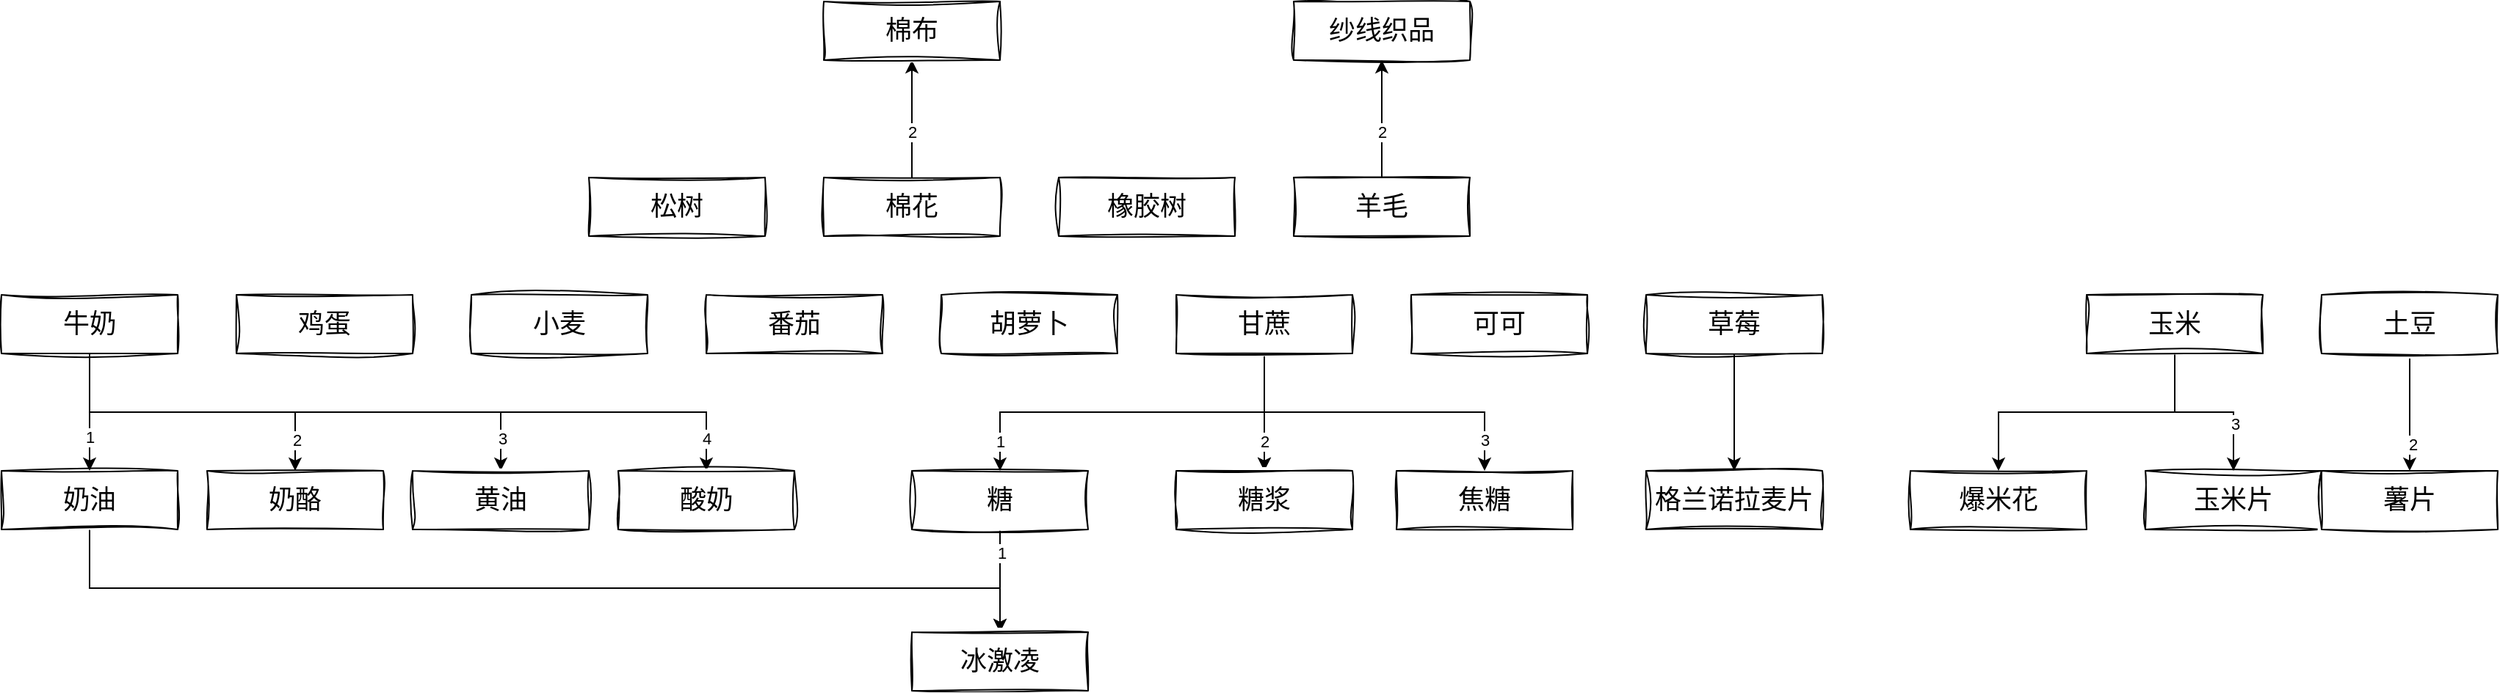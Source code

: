 <mxfile version="26.0.8">
  <diagram name="第 1 页" id="KBIphAfn8SnIFJ8mEcLt">
    <mxGraphModel dx="1466" dy="929" grid="1" gridSize="10" guides="1" tooltips="1" connect="1" arrows="1" fold="1" page="1" pageScale="1" pageWidth="3300" pageHeight="4681" math="0" shadow="0">
      <root>
        <mxCell id="0" />
        <mxCell id="1" parent="0" />
        <mxCell id="ILC7MfP3r65DBVXgW7Cv-26" value="" style="edgeStyle=orthogonalEdgeStyle;rounded=0;orthogonalLoop=1;jettySize=auto;html=1;" edge="1" parent="1" source="ILC7MfP3r65DBVXgW7Cv-1" target="ILC7MfP3r65DBVXgW7Cv-25">
          <mxGeometry relative="1" as="geometry" />
        </mxCell>
        <mxCell id="ILC7MfP3r65DBVXgW7Cv-35" value="1" style="edgeLabel;html=1;align=center;verticalAlign=middle;resizable=0;points=[];" vertex="1" connectable="0" parent="ILC7MfP3r65DBVXgW7Cv-26">
          <mxGeometry x="0.427" relative="1" as="geometry">
            <mxPoint as="offset" />
          </mxGeometry>
        </mxCell>
        <mxCell id="ILC7MfP3r65DBVXgW7Cv-30" style="edgeStyle=orthogonalEdgeStyle;rounded=0;orthogonalLoop=1;jettySize=auto;html=1;entryX=0.5;entryY=0;entryDx=0;entryDy=0;" edge="1" parent="1" source="ILC7MfP3r65DBVXgW7Cv-1" target="ILC7MfP3r65DBVXgW7Cv-29">
          <mxGeometry relative="1" as="geometry">
            <Array as="points">
              <mxPoint x="950" y="2120" />
              <mxPoint x="1090" y="2120" />
            </Array>
          </mxGeometry>
        </mxCell>
        <mxCell id="ILC7MfP3r65DBVXgW7Cv-36" value="2" style="edgeLabel;html=1;align=center;verticalAlign=middle;resizable=0;points=[];" vertex="1" connectable="0" parent="ILC7MfP3r65DBVXgW7Cv-30">
          <mxGeometry x="0.804" y="1" relative="1" as="geometry">
            <mxPoint as="offset" />
          </mxGeometry>
        </mxCell>
        <mxCell id="ILC7MfP3r65DBVXgW7Cv-32" style="edgeStyle=orthogonalEdgeStyle;rounded=0;orthogonalLoop=1;jettySize=auto;html=1;entryX=0.5;entryY=0;entryDx=0;entryDy=0;" edge="1" parent="1" source="ILC7MfP3r65DBVXgW7Cv-1" target="ILC7MfP3r65DBVXgW7Cv-31">
          <mxGeometry relative="1" as="geometry">
            <Array as="points">
              <mxPoint x="950" y="2120" />
              <mxPoint x="1230" y="2120" />
            </Array>
          </mxGeometry>
        </mxCell>
        <mxCell id="ILC7MfP3r65DBVXgW7Cv-37" value="3" style="edgeLabel;html=1;align=center;verticalAlign=middle;resizable=0;points=[];" vertex="1" connectable="0" parent="ILC7MfP3r65DBVXgW7Cv-32">
          <mxGeometry x="0.875" y="1" relative="1" as="geometry">
            <mxPoint as="offset" />
          </mxGeometry>
        </mxCell>
        <mxCell id="ILC7MfP3r65DBVXgW7Cv-34" style="edgeStyle=orthogonalEdgeStyle;rounded=0;orthogonalLoop=1;jettySize=auto;html=1;entryX=0.5;entryY=0;entryDx=0;entryDy=0;" edge="1" parent="1" source="ILC7MfP3r65DBVXgW7Cv-1" target="ILC7MfP3r65DBVXgW7Cv-33">
          <mxGeometry relative="1" as="geometry">
            <Array as="points">
              <mxPoint x="950" y="2120" />
              <mxPoint x="1370" y="2120" />
            </Array>
          </mxGeometry>
        </mxCell>
        <mxCell id="ILC7MfP3r65DBVXgW7Cv-38" value="4" style="edgeLabel;html=1;align=center;verticalAlign=middle;resizable=0;points=[];" vertex="1" connectable="0" parent="ILC7MfP3r65DBVXgW7Cv-34">
          <mxGeometry x="0.91" relative="1" as="geometry">
            <mxPoint as="offset" />
          </mxGeometry>
        </mxCell>
        <mxCell id="ILC7MfP3r65DBVXgW7Cv-1" value="牛奶" style="rounded=0;whiteSpace=wrap;html=1;sketch=1;curveFitting=1;jiggle=2;fontSize=18;" vertex="1" parent="1">
          <mxGeometry x="890" y="2040" width="120" height="40" as="geometry" />
        </mxCell>
        <mxCell id="ILC7MfP3r65DBVXgW7Cv-2" value="鸡蛋" style="rounded=0;whiteSpace=wrap;html=1;sketch=1;curveFitting=1;jiggle=2;fontSize=18;" vertex="1" parent="1">
          <mxGeometry x="1050" y="2040" width="120" height="40" as="geometry" />
        </mxCell>
        <mxCell id="ILC7MfP3r65DBVXgW7Cv-45" style="edgeStyle=orthogonalEdgeStyle;rounded=0;orthogonalLoop=1;jettySize=auto;html=1;entryX=0.5;entryY=1;entryDx=0;entryDy=0;" edge="1" parent="1" source="ILC7MfP3r65DBVXgW7Cv-3" target="ILC7MfP3r65DBVXgW7Cv-42">
          <mxGeometry relative="1" as="geometry" />
        </mxCell>
        <mxCell id="ILC7MfP3r65DBVXgW7Cv-46" value="2" style="edgeLabel;html=1;align=center;verticalAlign=middle;resizable=0;points=[];" vertex="1" connectable="0" parent="ILC7MfP3r65DBVXgW7Cv-45">
          <mxGeometry x="-0.227" relative="1" as="geometry">
            <mxPoint as="offset" />
          </mxGeometry>
        </mxCell>
        <mxCell id="ILC7MfP3r65DBVXgW7Cv-3" value="羊毛" style="rounded=0;whiteSpace=wrap;html=1;sketch=1;curveFitting=1;jiggle=2;fontSize=18;" vertex="1" parent="1">
          <mxGeometry x="1770" y="1960" width="120" height="40" as="geometry" />
        </mxCell>
        <mxCell id="ILC7MfP3r65DBVXgW7Cv-4" value="小麦" style="rounded=0;whiteSpace=wrap;html=1;sketch=1;curveFitting=1;jiggle=2;fontSize=18;" vertex="1" parent="1">
          <mxGeometry x="1210" y="2040" width="120" height="40" as="geometry" />
        </mxCell>
        <mxCell id="ILC7MfP3r65DBVXgW7Cv-52" style="edgeStyle=orthogonalEdgeStyle;rounded=0;orthogonalLoop=1;jettySize=auto;html=1;entryX=0.5;entryY=0;entryDx=0;entryDy=0;" edge="1" parent="1" source="ILC7MfP3r65DBVXgW7Cv-6" target="ILC7MfP3r65DBVXgW7Cv-51">
          <mxGeometry relative="1" as="geometry" />
        </mxCell>
        <mxCell id="ILC7MfP3r65DBVXgW7Cv-53" value="3" style="edgeLabel;html=1;align=center;verticalAlign=middle;resizable=0;points=[];" vertex="1" connectable="0" parent="ILC7MfP3r65DBVXgW7Cv-52">
          <mxGeometry x="0.464" y="1" relative="1" as="geometry">
            <mxPoint as="offset" />
          </mxGeometry>
        </mxCell>
        <mxCell id="ILC7MfP3r65DBVXgW7Cv-57" style="edgeStyle=orthogonalEdgeStyle;rounded=0;orthogonalLoop=1;jettySize=auto;html=1;" edge="1" parent="1" source="ILC7MfP3r65DBVXgW7Cv-6" target="ILC7MfP3r65DBVXgW7Cv-48">
          <mxGeometry relative="1" as="geometry" />
        </mxCell>
        <mxCell id="ILC7MfP3r65DBVXgW7Cv-6" value="玉米" style="rounded=0;whiteSpace=wrap;html=1;sketch=1;curveFitting=1;jiggle=2;fontSize=18;" vertex="1" parent="1">
          <mxGeometry x="2310" y="2040" width="120" height="40" as="geometry" />
        </mxCell>
        <mxCell id="ILC7MfP3r65DBVXgW7Cv-7" value="胡萝卜" style="rounded=0;whiteSpace=wrap;html=1;sketch=1;curveFitting=1;jiggle=2;fontSize=18;" vertex="1" parent="1">
          <mxGeometry x="1530" y="2040" width="120" height="40" as="geometry" />
        </mxCell>
        <mxCell id="ILC7MfP3r65DBVXgW7Cv-17" value="1" style="edgeStyle=orthogonalEdgeStyle;rounded=0;orthogonalLoop=1;jettySize=auto;html=1;" edge="1" parent="1" source="ILC7MfP3r65DBVXgW7Cv-8" target="ILC7MfP3r65DBVXgW7Cv-16">
          <mxGeometry x="0.846" relative="1" as="geometry">
            <Array as="points">
              <mxPoint x="1750" y="2120" />
              <mxPoint x="1570" y="2120" />
            </Array>
            <mxPoint as="offset" />
          </mxGeometry>
        </mxCell>
        <mxCell id="ILC7MfP3r65DBVXgW7Cv-20" value="" style="edgeStyle=orthogonalEdgeStyle;rounded=0;orthogonalLoop=1;jettySize=auto;html=1;" edge="1" parent="1" source="ILC7MfP3r65DBVXgW7Cv-8" target="ILC7MfP3r65DBVXgW7Cv-19">
          <mxGeometry relative="1" as="geometry" />
        </mxCell>
        <mxCell id="ILC7MfP3r65DBVXgW7Cv-22" value="" style="edgeStyle=orthogonalEdgeStyle;rounded=0;orthogonalLoop=1;jettySize=auto;html=1;" edge="1" parent="1" source="ILC7MfP3r65DBVXgW7Cv-8" target="ILC7MfP3r65DBVXgW7Cv-19">
          <mxGeometry relative="1" as="geometry" />
        </mxCell>
        <mxCell id="ILC7MfP3r65DBVXgW7Cv-27" value="2" style="edgeLabel;html=1;align=center;verticalAlign=middle;resizable=0;points=[];" vertex="1" connectable="0" parent="ILC7MfP3r65DBVXgW7Cv-22">
          <mxGeometry x="0.367" y="1" relative="1" as="geometry">
            <mxPoint x="-1" y="5" as="offset" />
          </mxGeometry>
        </mxCell>
        <mxCell id="ILC7MfP3r65DBVXgW7Cv-24" style="edgeStyle=orthogonalEdgeStyle;rounded=0;orthogonalLoop=1;jettySize=auto;html=1;" edge="1" parent="1" source="ILC7MfP3r65DBVXgW7Cv-8" target="ILC7MfP3r65DBVXgW7Cv-23">
          <mxGeometry relative="1" as="geometry">
            <Array as="points">
              <mxPoint x="1750" y="2120" />
              <mxPoint x="1900" y="2120" />
            </Array>
          </mxGeometry>
        </mxCell>
        <mxCell id="ILC7MfP3r65DBVXgW7Cv-28" value="3" style="edgeLabel;html=1;align=center;verticalAlign=middle;resizable=0;points=[];" vertex="1" connectable="0" parent="ILC7MfP3r65DBVXgW7Cv-24">
          <mxGeometry x="0.816" y="-2" relative="1" as="geometry">
            <mxPoint x="2" as="offset" />
          </mxGeometry>
        </mxCell>
        <mxCell id="ILC7MfP3r65DBVXgW7Cv-8" value="甘蔗" style="rounded=0;whiteSpace=wrap;html=1;sketch=1;curveFitting=1;jiggle=2;fontSize=18;" vertex="1" parent="1">
          <mxGeometry x="1690" y="2040" width="120" height="40" as="geometry" />
        </mxCell>
        <mxCell id="ILC7MfP3r65DBVXgW7Cv-41" value="" style="edgeStyle=orthogonalEdgeStyle;rounded=0;orthogonalLoop=1;jettySize=auto;html=1;" edge="1" parent="1" source="ILC7MfP3r65DBVXgW7Cv-9" target="ILC7MfP3r65DBVXgW7Cv-40">
          <mxGeometry relative="1" as="geometry" />
        </mxCell>
        <mxCell id="ILC7MfP3r65DBVXgW7Cv-47" value="2" style="edgeLabel;html=1;align=center;verticalAlign=middle;resizable=0;points=[];" vertex="1" connectable="0" parent="ILC7MfP3r65DBVXgW7Cv-41">
          <mxGeometry x="-0.227" relative="1" as="geometry">
            <mxPoint as="offset" />
          </mxGeometry>
        </mxCell>
        <mxCell id="ILC7MfP3r65DBVXgW7Cv-9" value="棉花" style="rounded=0;whiteSpace=wrap;html=1;sketch=1;curveFitting=1;jiggle=2;fontSize=18;" vertex="1" parent="1">
          <mxGeometry x="1450" y="1960" width="120" height="40" as="geometry" />
        </mxCell>
        <mxCell id="ILC7MfP3r65DBVXgW7Cv-56" style="edgeStyle=orthogonalEdgeStyle;rounded=0;orthogonalLoop=1;jettySize=auto;html=1;entryX=0.5;entryY=0;entryDx=0;entryDy=0;" edge="1" parent="1" source="ILC7MfP3r65DBVXgW7Cv-10" target="ILC7MfP3r65DBVXgW7Cv-54">
          <mxGeometry relative="1" as="geometry" />
        </mxCell>
        <mxCell id="ILC7MfP3r65DBVXgW7Cv-10" value="草莓" style="rounded=0;whiteSpace=wrap;html=1;sketch=1;curveFitting=1;jiggle=2;fontSize=18;" vertex="1" parent="1">
          <mxGeometry x="2010" y="2040" width="120" height="40" as="geometry" />
        </mxCell>
        <mxCell id="ILC7MfP3r65DBVXgW7Cv-11" value="番茄" style="rounded=0;whiteSpace=wrap;html=1;sketch=1;curveFitting=1;jiggle=2;fontSize=18;" vertex="1" parent="1">
          <mxGeometry x="1370" y="2040" width="120" height="40" as="geometry" />
        </mxCell>
        <mxCell id="ILC7MfP3r65DBVXgW7Cv-12" value="松树" style="rounded=0;whiteSpace=wrap;html=1;sketch=1;curveFitting=1;jiggle=2;fontSize=18;" vertex="1" parent="1">
          <mxGeometry x="1290" y="1960" width="120" height="40" as="geometry" />
        </mxCell>
        <mxCell id="ILC7MfP3r65DBVXgW7Cv-59" value="" style="edgeStyle=orthogonalEdgeStyle;rounded=0;orthogonalLoop=1;jettySize=auto;html=1;" edge="1" parent="1" source="ILC7MfP3r65DBVXgW7Cv-13" target="ILC7MfP3r65DBVXgW7Cv-58">
          <mxGeometry relative="1" as="geometry" />
        </mxCell>
        <mxCell id="ILC7MfP3r65DBVXgW7Cv-60" value="2" style="edgeLabel;html=1;align=center;verticalAlign=middle;resizable=0;points=[];" vertex="1" connectable="0" parent="ILC7MfP3r65DBVXgW7Cv-59">
          <mxGeometry x="0.532" y="2" relative="1" as="geometry">
            <mxPoint as="offset" />
          </mxGeometry>
        </mxCell>
        <mxCell id="ILC7MfP3r65DBVXgW7Cv-13" value="土豆&lt;span style=&quot;color: rgba(0, 0, 0, 0); font-family: monospace; font-size: 0px; text-align: start; text-wrap-mode: nowrap;&quot;&gt;%3CmxGraphModel%3E%3Croot%3E%3CmxCell%20id%3D%220%22%2F%3E%3CmxCell%20id%3D%221%22%20parent%3D%220%22%2F%3E%3CmxCell%20id%3D%222%22%20value%3D%22%E6%9D%BE%E6%A0%91%22%20style%3D%22rounded%3D0%3BwhiteSpace%3Dwrap%3Bhtml%3D1%3Bsketch%3D1%3BcurveFitting%3D1%3Bjiggle%3D2%3BfontSize%3D18%3B%22%20vertex%3D%221%22%20parent%3D%221%22%3E%3CmxGeometry%20x%3D%221640%22%20y%3D%2240%22%20width%3D%22120%22%20height%3D%2240%22%20as%3D%22geometry%22%2F%3E%3C%2FmxCell%3E%3C%2Froot%3E%3C%2FmxGraphModel%3E&lt;/span&gt;" style="rounded=0;whiteSpace=wrap;html=1;sketch=1;curveFitting=1;jiggle=2;fontSize=18;" vertex="1" parent="1">
          <mxGeometry x="2470" y="2040" width="120" height="40" as="geometry" />
        </mxCell>
        <mxCell id="ILC7MfP3r65DBVXgW7Cv-14" value="可可" style="rounded=0;whiteSpace=wrap;html=1;sketch=1;curveFitting=1;jiggle=2;fontSize=18;" vertex="1" parent="1">
          <mxGeometry x="1850" y="2040" width="120" height="40" as="geometry" />
        </mxCell>
        <mxCell id="ILC7MfP3r65DBVXgW7Cv-15" value="橡胶树" style="rounded=0;whiteSpace=wrap;html=1;sketch=1;curveFitting=1;jiggle=2;fontSize=18;" vertex="1" parent="1">
          <mxGeometry x="1610" y="1960" width="120" height="40" as="geometry" />
        </mxCell>
        <mxCell id="ILC7MfP3r65DBVXgW7Cv-62" value="" style="edgeStyle=orthogonalEdgeStyle;rounded=0;orthogonalLoop=1;jettySize=auto;html=1;entryX=0.5;entryY=0;entryDx=0;entryDy=0;" edge="1" parent="1" source="ILC7MfP3r65DBVXgW7Cv-16" target="ILC7MfP3r65DBVXgW7Cv-61">
          <mxGeometry relative="1" as="geometry" />
        </mxCell>
        <mxCell id="ILC7MfP3r65DBVXgW7Cv-64" value="1" style="edgeLabel;html=1;align=center;verticalAlign=middle;resizable=0;points=[];" vertex="1" connectable="0" parent="ILC7MfP3r65DBVXgW7Cv-62">
          <mxGeometry x="-0.542" y="1" relative="1" as="geometry">
            <mxPoint as="offset" />
          </mxGeometry>
        </mxCell>
        <mxCell id="ILC7MfP3r65DBVXgW7Cv-16" value="糖" style="rounded=0;whiteSpace=wrap;html=1;sketch=1;curveFitting=1;jiggle=2;fontSize=18;" vertex="1" parent="1">
          <mxGeometry x="1510" y="2160" width="120" height="40" as="geometry" />
        </mxCell>
        <mxCell id="ILC7MfP3r65DBVXgW7Cv-19" value="糖浆" style="rounded=0;whiteSpace=wrap;html=1;sketch=1;curveFitting=1;jiggle=2;fontSize=18;" vertex="1" parent="1">
          <mxGeometry x="1690" y="2160" width="120" height="40" as="geometry" />
        </mxCell>
        <mxCell id="ILC7MfP3r65DBVXgW7Cv-23" value="焦糖" style="rounded=0;whiteSpace=wrap;html=1;sketch=1;curveFitting=1;jiggle=2;fontSize=18;" vertex="1" parent="1">
          <mxGeometry x="1840" y="2160" width="120" height="40" as="geometry" />
        </mxCell>
        <mxCell id="ILC7MfP3r65DBVXgW7Cv-63" style="edgeStyle=orthogonalEdgeStyle;rounded=0;orthogonalLoop=1;jettySize=auto;html=1;" edge="1" parent="1" source="ILC7MfP3r65DBVXgW7Cv-25" target="ILC7MfP3r65DBVXgW7Cv-61">
          <mxGeometry relative="1" as="geometry">
            <Array as="points">
              <mxPoint x="950" y="2240" />
              <mxPoint x="1570" y="2240" />
            </Array>
          </mxGeometry>
        </mxCell>
        <mxCell id="ILC7MfP3r65DBVXgW7Cv-25" value="奶油" style="rounded=0;whiteSpace=wrap;html=1;sketch=1;curveFitting=1;jiggle=2;fontSize=18;" vertex="1" parent="1">
          <mxGeometry x="890" y="2160" width="120" height="40" as="geometry" />
        </mxCell>
        <mxCell id="ILC7MfP3r65DBVXgW7Cv-29" value="奶酪" style="rounded=0;whiteSpace=wrap;html=1;sketch=1;curveFitting=1;jiggle=2;fontSize=18;" vertex="1" parent="1">
          <mxGeometry x="1030" y="2160" width="120" height="40" as="geometry" />
        </mxCell>
        <mxCell id="ILC7MfP3r65DBVXgW7Cv-31" value="黄油" style="rounded=0;whiteSpace=wrap;html=1;sketch=1;curveFitting=1;jiggle=2;fontSize=18;" vertex="1" parent="1">
          <mxGeometry x="1170" y="2160" width="120" height="40" as="geometry" />
        </mxCell>
        <mxCell id="ILC7MfP3r65DBVXgW7Cv-33" value="酸奶" style="rounded=0;whiteSpace=wrap;html=1;sketch=1;curveFitting=1;jiggle=2;fontSize=18;" vertex="1" parent="1">
          <mxGeometry x="1310" y="2160" width="120" height="40" as="geometry" />
        </mxCell>
        <mxCell id="ILC7MfP3r65DBVXgW7Cv-40" value="棉布" style="rounded=0;whiteSpace=wrap;html=1;sketch=1;curveFitting=1;jiggle=2;fontSize=18;" vertex="1" parent="1">
          <mxGeometry x="1450" y="1840" width="120" height="40" as="geometry" />
        </mxCell>
        <mxCell id="ILC7MfP3r65DBVXgW7Cv-42" value="纱线织品" style="rounded=0;whiteSpace=wrap;html=1;sketch=1;curveFitting=1;jiggle=2;fontSize=18;" vertex="1" parent="1">
          <mxGeometry x="1770" y="1840" width="120" height="40" as="geometry" />
        </mxCell>
        <mxCell id="ILC7MfP3r65DBVXgW7Cv-48" value="爆米花" style="rounded=0;whiteSpace=wrap;html=1;sketch=1;curveFitting=1;jiggle=2;fontSize=18;" vertex="1" parent="1">
          <mxGeometry x="2190" y="2160" width="120" height="40" as="geometry" />
        </mxCell>
        <mxCell id="ILC7MfP3r65DBVXgW7Cv-51" value="玉米片" style="rounded=0;whiteSpace=wrap;html=1;sketch=1;curveFitting=1;jiggle=2;fontSize=18;" vertex="1" parent="1">
          <mxGeometry x="2350" y="2160" width="120" height="40" as="geometry" />
        </mxCell>
        <mxCell id="ILC7MfP3r65DBVXgW7Cv-54" value="格兰诺拉麦片" style="rounded=0;whiteSpace=wrap;html=1;sketch=1;curveFitting=1;jiggle=2;fontSize=18;" vertex="1" parent="1">
          <mxGeometry x="2010" y="2160" width="120" height="40" as="geometry" />
        </mxCell>
        <mxCell id="ILC7MfP3r65DBVXgW7Cv-58" value="薯片" style="rounded=0;whiteSpace=wrap;html=1;sketch=1;curveFitting=1;jiggle=2;fontSize=18;" vertex="1" parent="1">
          <mxGeometry x="2470" y="2160" width="120" height="40" as="geometry" />
        </mxCell>
        <mxCell id="ILC7MfP3r65DBVXgW7Cv-61" value="冰激凌" style="rounded=0;whiteSpace=wrap;html=1;sketch=1;curveFitting=1;jiggle=2;fontSize=18;" vertex="1" parent="1">
          <mxGeometry x="1510" y="2270" width="120" height="40" as="geometry" />
        </mxCell>
      </root>
    </mxGraphModel>
  </diagram>
</mxfile>
